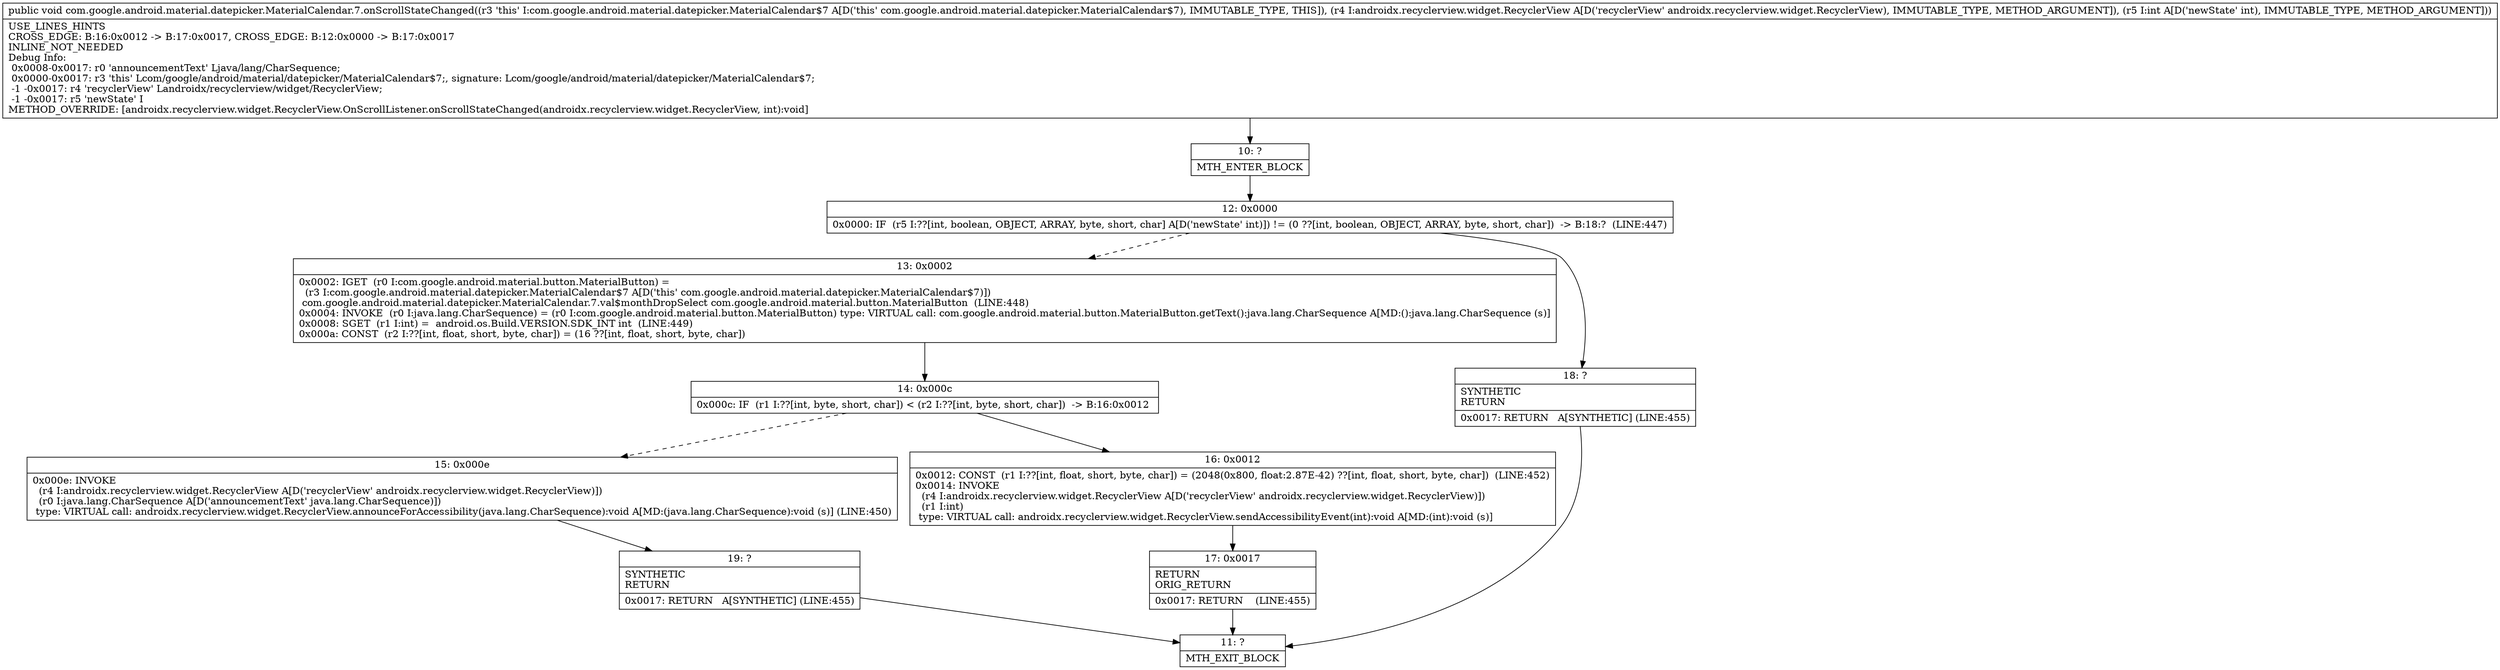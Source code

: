 digraph "CFG forcom.google.android.material.datepicker.MaterialCalendar.7.onScrollStateChanged(Landroidx\/recyclerview\/widget\/RecyclerView;I)V" {
Node_10 [shape=record,label="{10\:\ ?|MTH_ENTER_BLOCK\l}"];
Node_12 [shape=record,label="{12\:\ 0x0000|0x0000: IF  (r5 I:??[int, boolean, OBJECT, ARRAY, byte, short, char] A[D('newState' int)]) != (0 ??[int, boolean, OBJECT, ARRAY, byte, short, char])  \-\> B:18:?  (LINE:447)\l}"];
Node_13 [shape=record,label="{13\:\ 0x0002|0x0002: IGET  (r0 I:com.google.android.material.button.MaterialButton) = \l  (r3 I:com.google.android.material.datepicker.MaterialCalendar$7 A[D('this' com.google.android.material.datepicker.MaterialCalendar$7)])\l com.google.android.material.datepicker.MaterialCalendar.7.val$monthDropSelect com.google.android.material.button.MaterialButton  (LINE:448)\l0x0004: INVOKE  (r0 I:java.lang.CharSequence) = (r0 I:com.google.android.material.button.MaterialButton) type: VIRTUAL call: com.google.android.material.button.MaterialButton.getText():java.lang.CharSequence A[MD:():java.lang.CharSequence (s)]\l0x0008: SGET  (r1 I:int) =  android.os.Build.VERSION.SDK_INT int  (LINE:449)\l0x000a: CONST  (r2 I:??[int, float, short, byte, char]) = (16 ??[int, float, short, byte, char]) \l}"];
Node_14 [shape=record,label="{14\:\ 0x000c|0x000c: IF  (r1 I:??[int, byte, short, char]) \< (r2 I:??[int, byte, short, char])  \-\> B:16:0x0012 \l}"];
Node_15 [shape=record,label="{15\:\ 0x000e|0x000e: INVOKE  \l  (r4 I:androidx.recyclerview.widget.RecyclerView A[D('recyclerView' androidx.recyclerview.widget.RecyclerView)])\l  (r0 I:java.lang.CharSequence A[D('announcementText' java.lang.CharSequence)])\l type: VIRTUAL call: androidx.recyclerview.widget.RecyclerView.announceForAccessibility(java.lang.CharSequence):void A[MD:(java.lang.CharSequence):void (s)] (LINE:450)\l}"];
Node_19 [shape=record,label="{19\:\ ?|SYNTHETIC\lRETURN\l|0x0017: RETURN   A[SYNTHETIC] (LINE:455)\l}"];
Node_11 [shape=record,label="{11\:\ ?|MTH_EXIT_BLOCK\l}"];
Node_16 [shape=record,label="{16\:\ 0x0012|0x0012: CONST  (r1 I:??[int, float, short, byte, char]) = (2048(0x800, float:2.87E\-42) ??[int, float, short, byte, char])  (LINE:452)\l0x0014: INVOKE  \l  (r4 I:androidx.recyclerview.widget.RecyclerView A[D('recyclerView' androidx.recyclerview.widget.RecyclerView)])\l  (r1 I:int)\l type: VIRTUAL call: androidx.recyclerview.widget.RecyclerView.sendAccessibilityEvent(int):void A[MD:(int):void (s)]\l}"];
Node_17 [shape=record,label="{17\:\ 0x0017|RETURN\lORIG_RETURN\l|0x0017: RETURN    (LINE:455)\l}"];
Node_18 [shape=record,label="{18\:\ ?|SYNTHETIC\lRETURN\l|0x0017: RETURN   A[SYNTHETIC] (LINE:455)\l}"];
MethodNode[shape=record,label="{public void com.google.android.material.datepicker.MaterialCalendar.7.onScrollStateChanged((r3 'this' I:com.google.android.material.datepicker.MaterialCalendar$7 A[D('this' com.google.android.material.datepicker.MaterialCalendar$7), IMMUTABLE_TYPE, THIS]), (r4 I:androidx.recyclerview.widget.RecyclerView A[D('recyclerView' androidx.recyclerview.widget.RecyclerView), IMMUTABLE_TYPE, METHOD_ARGUMENT]), (r5 I:int A[D('newState' int), IMMUTABLE_TYPE, METHOD_ARGUMENT]))  | USE_LINES_HINTS\lCROSS_EDGE: B:16:0x0012 \-\> B:17:0x0017, CROSS_EDGE: B:12:0x0000 \-\> B:17:0x0017\lINLINE_NOT_NEEDED\lDebug Info:\l  0x0008\-0x0017: r0 'announcementText' Ljava\/lang\/CharSequence;\l  0x0000\-0x0017: r3 'this' Lcom\/google\/android\/material\/datepicker\/MaterialCalendar$7;, signature: Lcom\/google\/android\/material\/datepicker\/MaterialCalendar$7;\l  \-1 \-0x0017: r4 'recyclerView' Landroidx\/recyclerview\/widget\/RecyclerView;\l  \-1 \-0x0017: r5 'newState' I\lMETHOD_OVERRIDE: [androidx.recyclerview.widget.RecyclerView.OnScrollListener.onScrollStateChanged(androidx.recyclerview.widget.RecyclerView, int):void]\l}"];
MethodNode -> Node_10;Node_10 -> Node_12;
Node_12 -> Node_13[style=dashed];
Node_12 -> Node_18;
Node_13 -> Node_14;
Node_14 -> Node_15[style=dashed];
Node_14 -> Node_16;
Node_15 -> Node_19;
Node_19 -> Node_11;
Node_16 -> Node_17;
Node_17 -> Node_11;
Node_18 -> Node_11;
}

